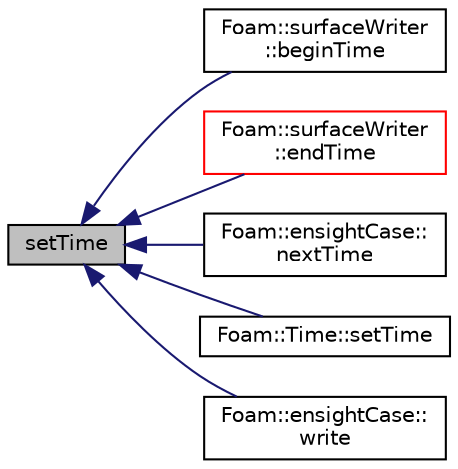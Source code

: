 digraph "setTime"
{
  bgcolor="transparent";
  edge [fontname="Helvetica",fontsize="10",labelfontname="Helvetica",labelfontsize="10"];
  node [fontname="Helvetica",fontsize="10",shape=record];
  rankdir="LR";
  Node1 [label="setTime",height=0.2,width=0.4,color="black", fillcolor="grey75", style="filled" fontcolor="black"];
  Node1 -> Node2 [dir="back",color="midnightblue",fontsize="10",style="solid",fontname="Helvetica"];
  Node2 [label="Foam::surfaceWriter\l::beginTime",height=0.2,width=0.4,color="black",URL="$classFoam_1_1surfaceWriter.html#a95b4fc2c36b3c501cae4361630fc81db",tooltip="Begin a time-step. "];
  Node1 -> Node3 [dir="back",color="midnightblue",fontsize="10",style="solid",fontname="Helvetica"];
  Node3 [label="Foam::surfaceWriter\l::endTime",height=0.2,width=0.4,color="red",URL="$classFoam_1_1surfaceWriter.html#a10aef9d1ca546107a83bcc88a7c373b4",tooltip="End a time-step. "];
  Node1 -> Node4 [dir="back",color="midnightblue",fontsize="10",style="solid",fontname="Helvetica"];
  Node4 [label="Foam::ensightCase::\lnextTime",height=0.2,width=0.4,color="black",URL="$classFoam_1_1ensightCase.html#aac02ce037856981f715e695f3a90e103",tooltip="Set time for time-set 1, using next available index. "];
  Node1 -> Node5 [dir="back",color="midnightblue",fontsize="10",style="solid",fontname="Helvetica"];
  Node5 [label="Foam::Time::setTime",height=0.2,width=0.4,color="black",URL="$classFoam_1_1Time.html#a9e05cc862bcdb0e775a0c2e2cb1cc00a",tooltip="Reset the time and time-index. "];
  Node1 -> Node6 [dir="back",color="midnightblue",fontsize="10",style="solid",fontname="Helvetica"];
  Node6 [label="Foam::ensightCase::\lwrite",height=0.2,width=0.4,color="black",URL="$classFoam_1_1ensightCase.html#a9ba943a3e5d19bd6cbbeecedbd8aa972",tooltip="Write the case file. "];
}
